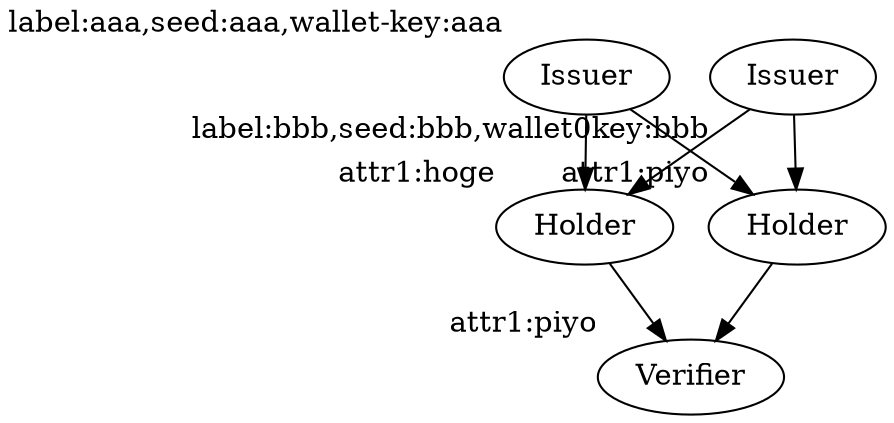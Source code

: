 digraph graph_name {
    //format
    //for Issuer
    // xlabel = "label:YOUR_ISSUER_LABEL,seed:YOUR_WALLET_SEED,wallet-name:YOUR_WALLET_NAME(OPTIONAL),wallet_key:YOUR_WALLET_KEY"

    Issuer1 [label = "Issuer", xlabel = "label:aaa,seed:aaa,wallet-key:aaa"]
    Issuer2 [label = "Issuer", xlabel = "label:bbb,seed:bbb,wallet0key:bbb"]
    Holder1 [label = "Holder", xlabel = "attr1:hoge"]
    Holder2 [label = "Holder", xlabel = "attr1:piyo"]
    Verifier [label = "Verifier", xlabel = "attr1:piyo"]

    Issuer1 -> Holder1;
    Issuer1 -> Holder2;
    Issuer2 -> Holder1;
    Issuer2 -> Holder2;

    Holder1 -> Verifier;
    Holder2 -> Verifier;
}